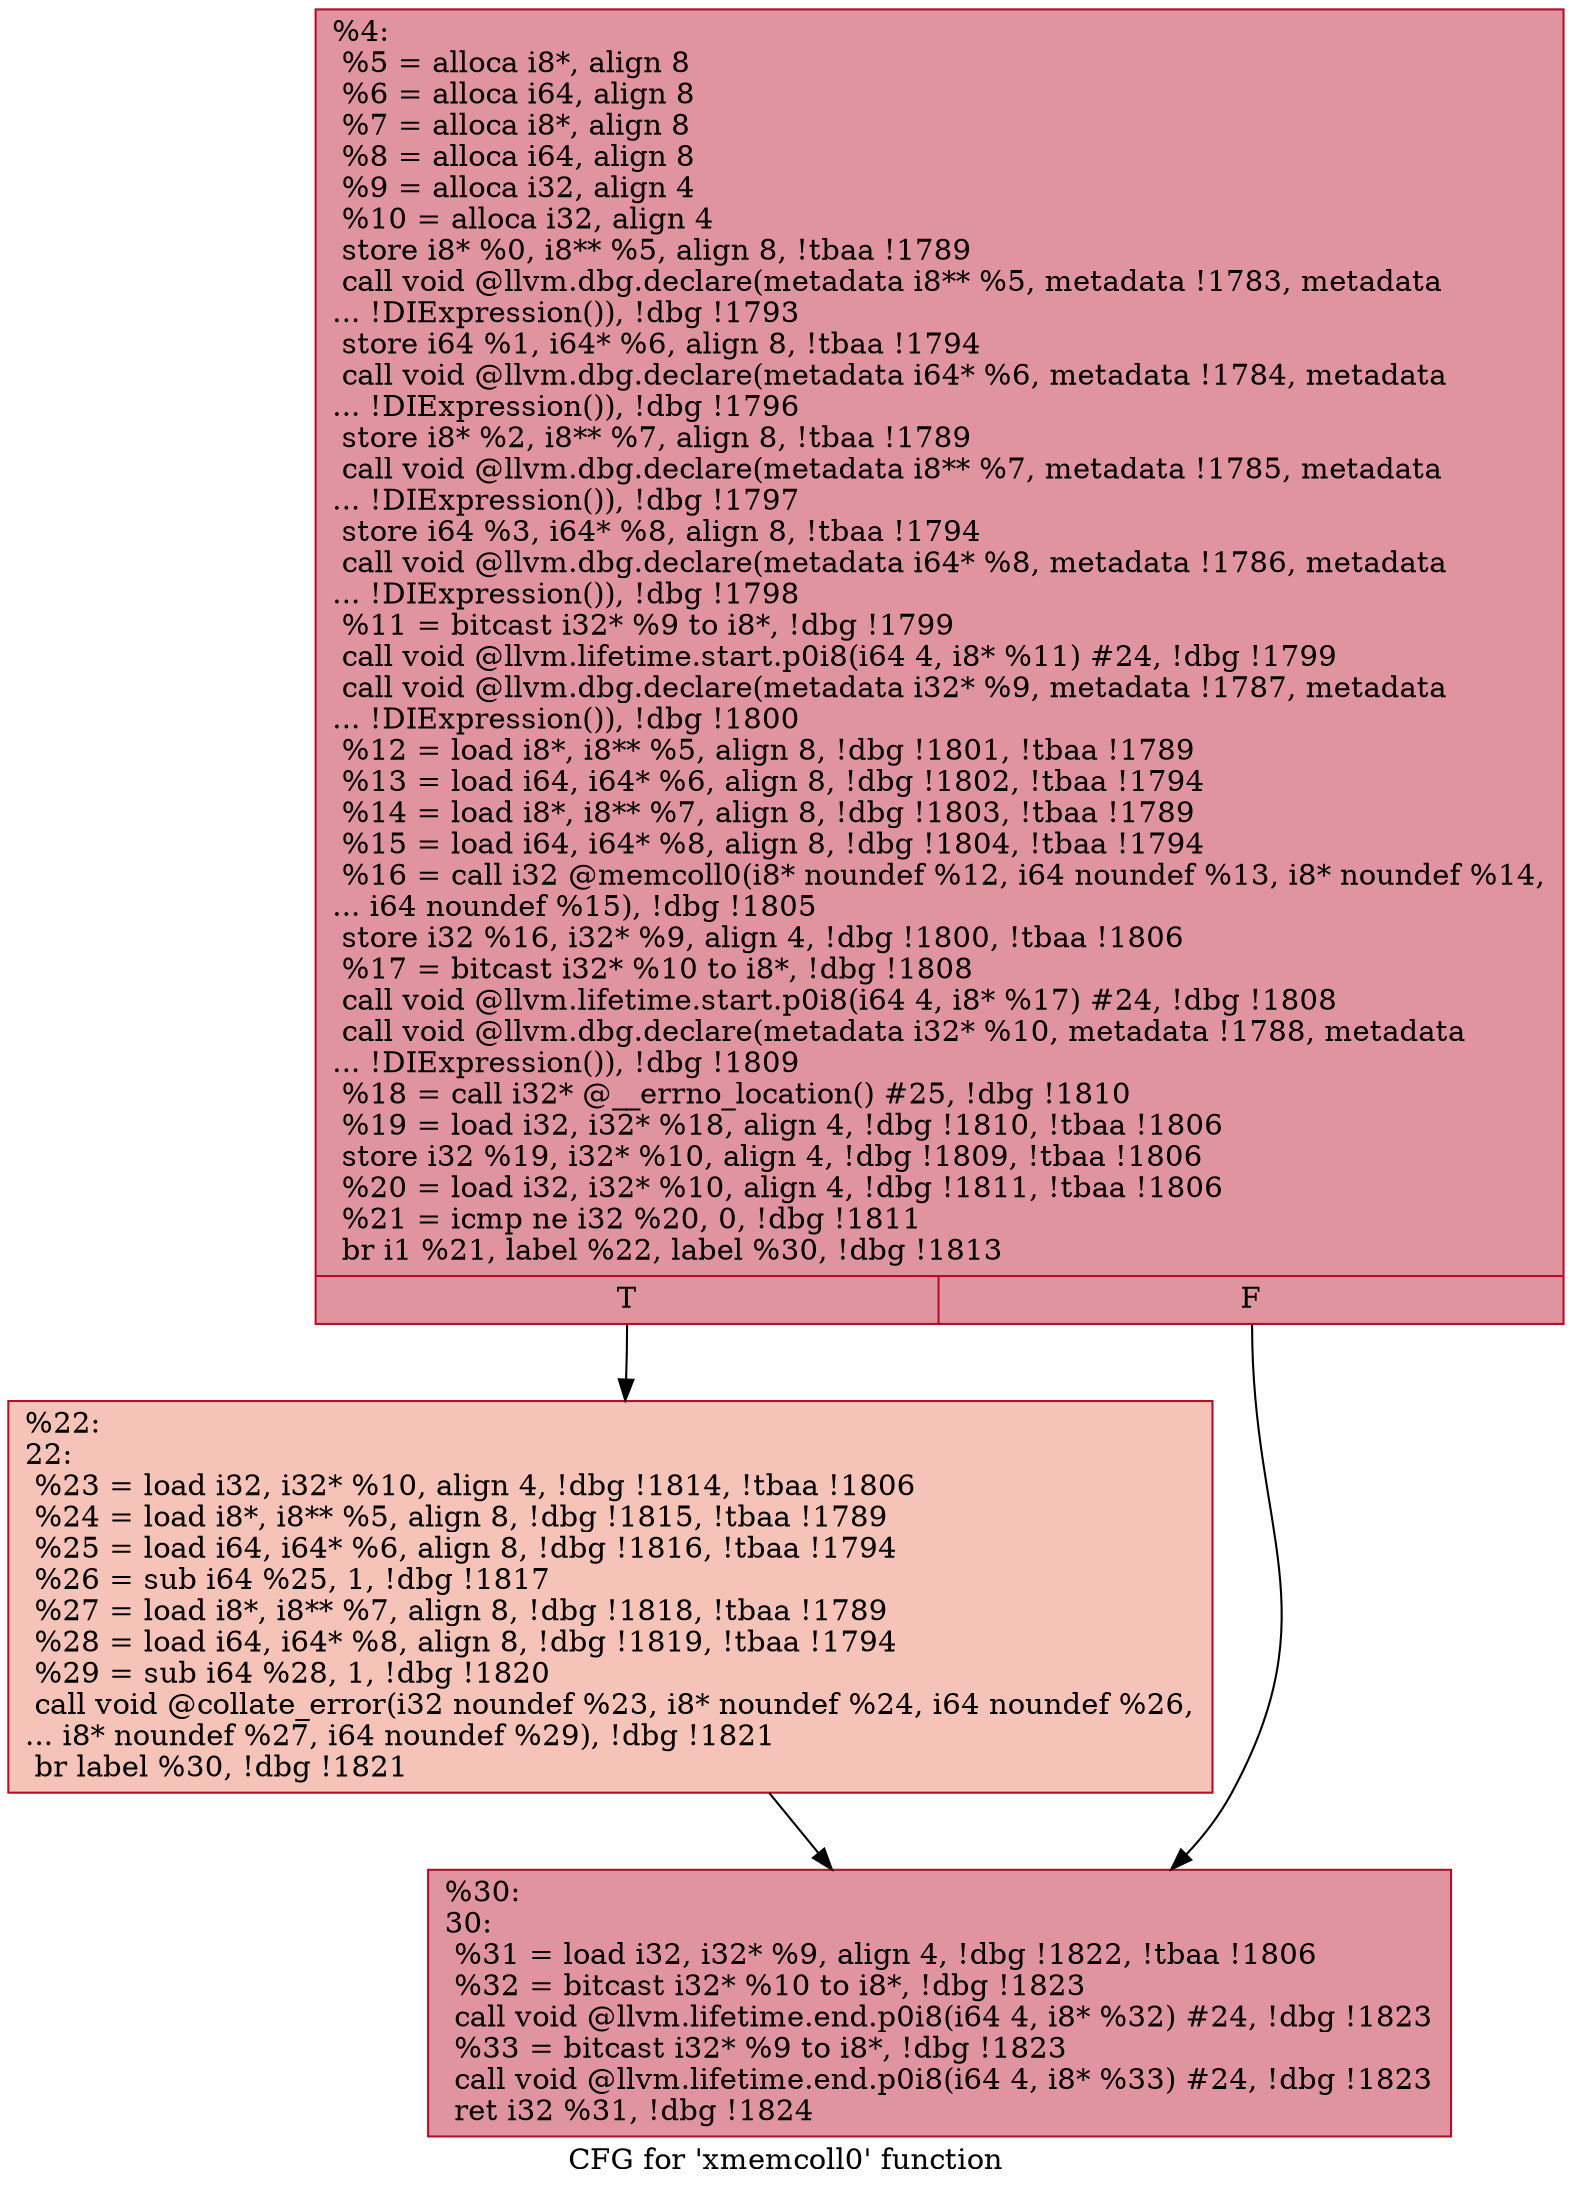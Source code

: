 digraph "CFG for 'xmemcoll0' function" {
	label="CFG for 'xmemcoll0' function";

	Node0x28805d0 [shape=record,color="#b70d28ff", style=filled, fillcolor="#b70d2870",label="{%4:\l  %5 = alloca i8*, align 8\l  %6 = alloca i64, align 8\l  %7 = alloca i8*, align 8\l  %8 = alloca i64, align 8\l  %9 = alloca i32, align 4\l  %10 = alloca i32, align 4\l  store i8* %0, i8** %5, align 8, !tbaa !1789\l  call void @llvm.dbg.declare(metadata i8** %5, metadata !1783, metadata\l... !DIExpression()), !dbg !1793\l  store i64 %1, i64* %6, align 8, !tbaa !1794\l  call void @llvm.dbg.declare(metadata i64* %6, metadata !1784, metadata\l... !DIExpression()), !dbg !1796\l  store i8* %2, i8** %7, align 8, !tbaa !1789\l  call void @llvm.dbg.declare(metadata i8** %7, metadata !1785, metadata\l... !DIExpression()), !dbg !1797\l  store i64 %3, i64* %8, align 8, !tbaa !1794\l  call void @llvm.dbg.declare(metadata i64* %8, metadata !1786, metadata\l... !DIExpression()), !dbg !1798\l  %11 = bitcast i32* %9 to i8*, !dbg !1799\l  call void @llvm.lifetime.start.p0i8(i64 4, i8* %11) #24, !dbg !1799\l  call void @llvm.dbg.declare(metadata i32* %9, metadata !1787, metadata\l... !DIExpression()), !dbg !1800\l  %12 = load i8*, i8** %5, align 8, !dbg !1801, !tbaa !1789\l  %13 = load i64, i64* %6, align 8, !dbg !1802, !tbaa !1794\l  %14 = load i8*, i8** %7, align 8, !dbg !1803, !tbaa !1789\l  %15 = load i64, i64* %8, align 8, !dbg !1804, !tbaa !1794\l  %16 = call i32 @memcoll0(i8* noundef %12, i64 noundef %13, i8* noundef %14,\l... i64 noundef %15), !dbg !1805\l  store i32 %16, i32* %9, align 4, !dbg !1800, !tbaa !1806\l  %17 = bitcast i32* %10 to i8*, !dbg !1808\l  call void @llvm.lifetime.start.p0i8(i64 4, i8* %17) #24, !dbg !1808\l  call void @llvm.dbg.declare(metadata i32* %10, metadata !1788, metadata\l... !DIExpression()), !dbg !1809\l  %18 = call i32* @__errno_location() #25, !dbg !1810\l  %19 = load i32, i32* %18, align 4, !dbg !1810, !tbaa !1806\l  store i32 %19, i32* %10, align 4, !dbg !1809, !tbaa !1806\l  %20 = load i32, i32* %10, align 4, !dbg !1811, !tbaa !1806\l  %21 = icmp ne i32 %20, 0, !dbg !1811\l  br i1 %21, label %22, label %30, !dbg !1813\l|{<s0>T|<s1>F}}"];
	Node0x28805d0:s0 -> Node0x2880620;
	Node0x28805d0:s1 -> Node0x2880670;
	Node0x2880620 [shape=record,color="#b70d28ff", style=filled, fillcolor="#e8765c70",label="{%22:\l22:                                               \l  %23 = load i32, i32* %10, align 4, !dbg !1814, !tbaa !1806\l  %24 = load i8*, i8** %5, align 8, !dbg !1815, !tbaa !1789\l  %25 = load i64, i64* %6, align 8, !dbg !1816, !tbaa !1794\l  %26 = sub i64 %25, 1, !dbg !1817\l  %27 = load i8*, i8** %7, align 8, !dbg !1818, !tbaa !1789\l  %28 = load i64, i64* %8, align 8, !dbg !1819, !tbaa !1794\l  %29 = sub i64 %28, 1, !dbg !1820\l  call void @collate_error(i32 noundef %23, i8* noundef %24, i64 noundef %26,\l... i8* noundef %27, i64 noundef %29), !dbg !1821\l  br label %30, !dbg !1821\l}"];
	Node0x2880620 -> Node0x2880670;
	Node0x2880670 [shape=record,color="#b70d28ff", style=filled, fillcolor="#b70d2870",label="{%30:\l30:                                               \l  %31 = load i32, i32* %9, align 4, !dbg !1822, !tbaa !1806\l  %32 = bitcast i32* %10 to i8*, !dbg !1823\l  call void @llvm.lifetime.end.p0i8(i64 4, i8* %32) #24, !dbg !1823\l  %33 = bitcast i32* %9 to i8*, !dbg !1823\l  call void @llvm.lifetime.end.p0i8(i64 4, i8* %33) #24, !dbg !1823\l  ret i32 %31, !dbg !1824\l}"];
}
